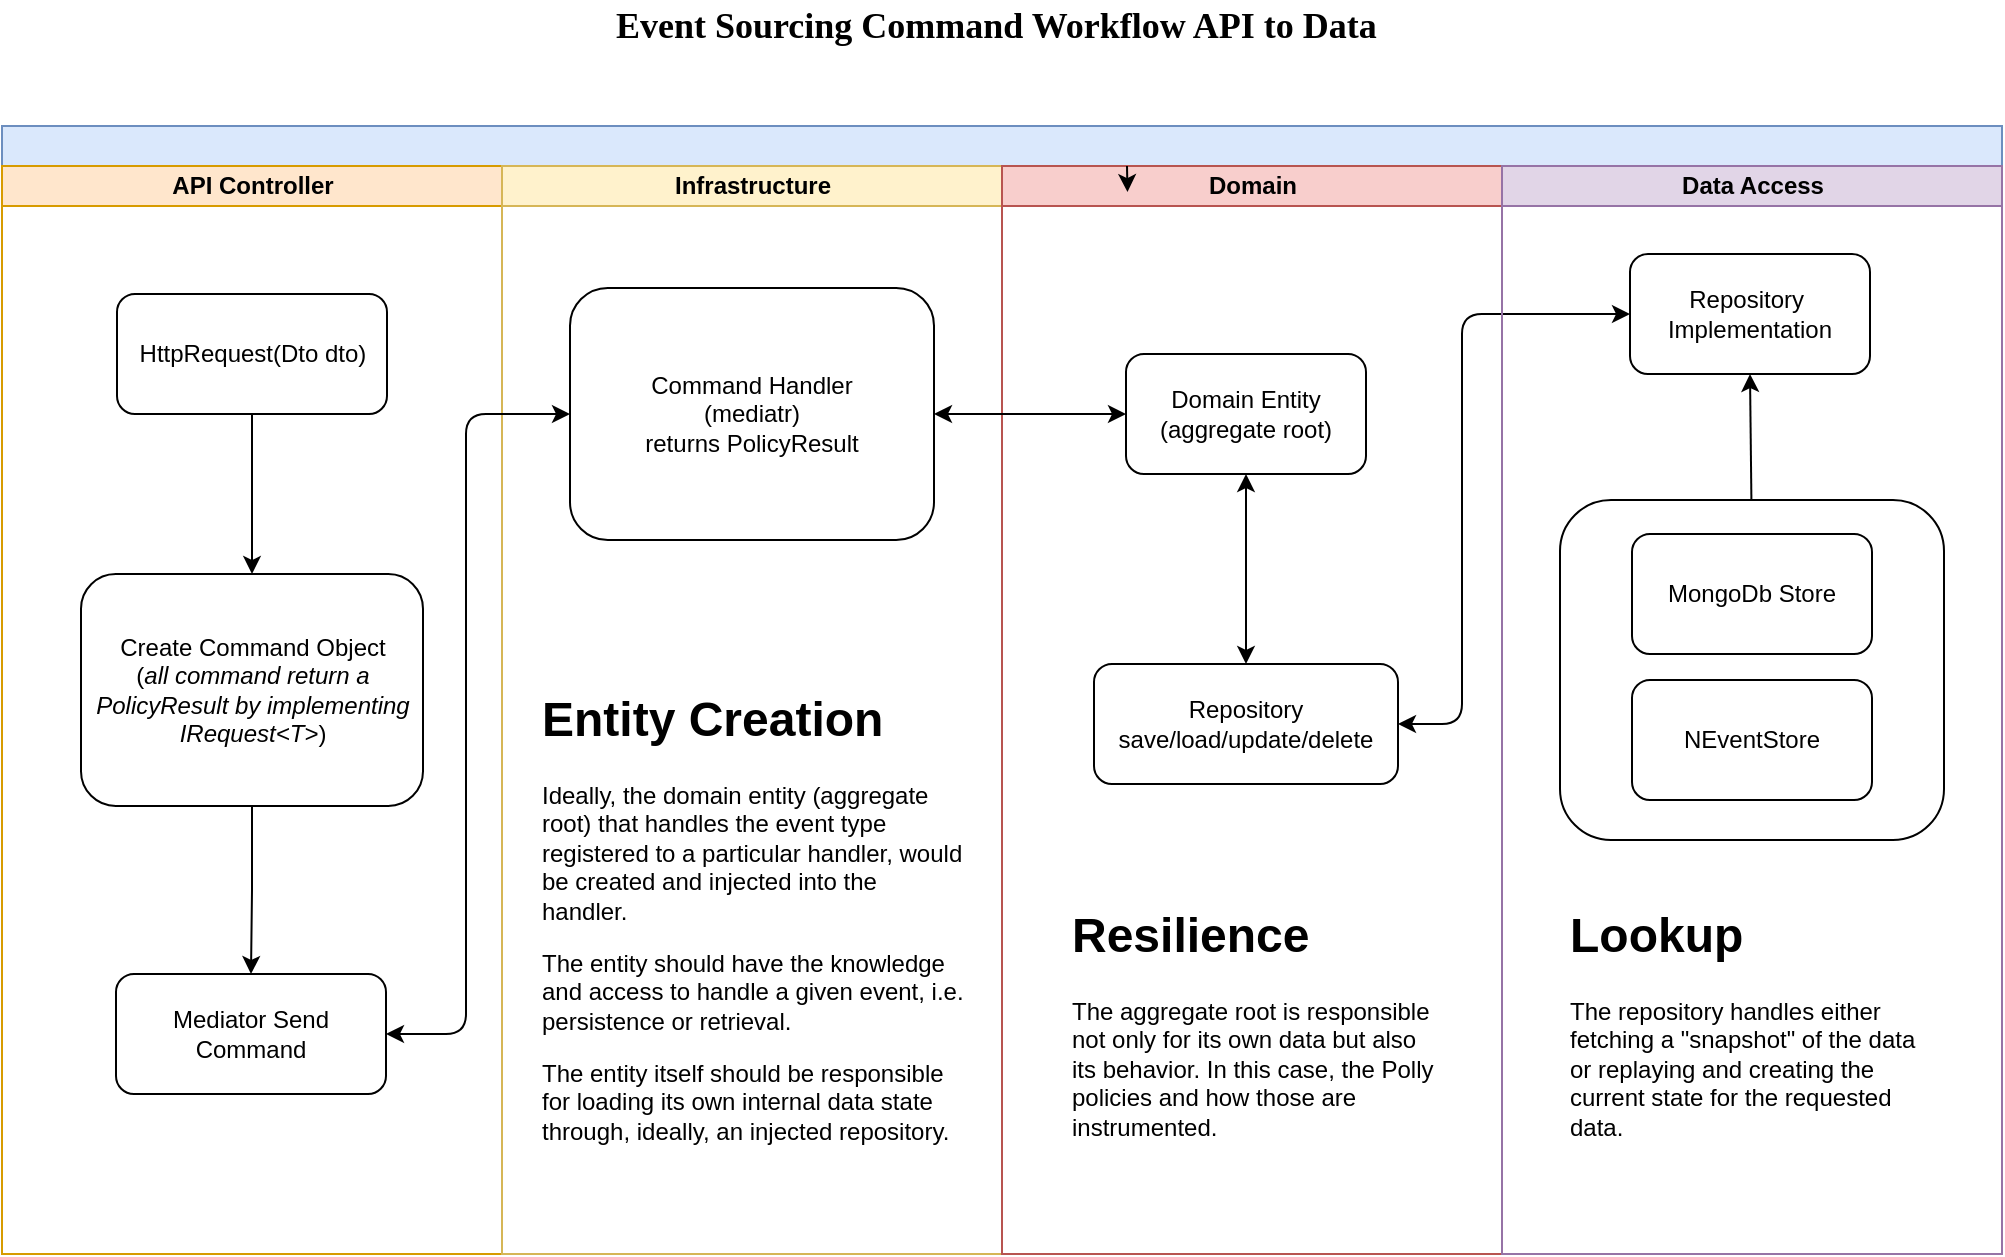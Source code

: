 <mxfile version="11.0.7" type="device"><diagram name="Page-1" id="74e2e168-ea6b-b213-b513-2b3c1d86103e"><mxGraphModel dx="1534" dy="1097" grid="1" gridSize="10" guides="1" tooltips="1" connect="1" arrows="1" fold="1" page="1" pageScale="1" pageWidth="1100" pageHeight="850" background="#ffffff" math="0" shadow="0"><root><mxCell id="0"/><mxCell id="1" parent="0"/><mxCell id="77e6c97f196da883-1" value="" style="swimlane;html=1;childLayout=stackLayout;startSize=20;rounded=0;shadow=0;labelBackgroundColor=none;strokeColor=#6c8ebf;strokeWidth=1;fillColor=#dae8fc;fontFamily=Verdana;fontSize=8;align=center;" parent="1" vertex="1"><mxGeometry x="50" y="123" width="1000" height="564" as="geometry"/></mxCell><mxCell id="77e6c97f196da883-2" value="API Controller" style="swimlane;html=1;startSize=20;fillColor=#ffe6cc;strokeColor=#d79b00;" parent="77e6c97f196da883-1" vertex="1"><mxGeometry y="20" width="250" height="544" as="geometry"/></mxCell><mxCell id="1GRKPbx1N2hwwIt5kS5W-11" value="" style="edgeStyle=orthogonalEdgeStyle;rounded=0;orthogonalLoop=1;jettySize=auto;html=1;" edge="1" parent="77e6c97f196da883-2" source="1GRKPbx1N2hwwIt5kS5W-9" target="1GRKPbx1N2hwwIt5kS5W-10"><mxGeometry relative="1" as="geometry"/></mxCell><mxCell id="1GRKPbx1N2hwwIt5kS5W-9" value="HttpRequest(Dto dto)" style="rounded=1;whiteSpace=wrap;html=1;" vertex="1" parent="77e6c97f196da883-2"><mxGeometry x="57.5" y="64" width="135" height="60" as="geometry"/></mxCell><mxCell id="1GRKPbx1N2hwwIt5kS5W-13" value="" style="edgeStyle=orthogonalEdgeStyle;rounded=0;orthogonalLoop=1;jettySize=auto;html=1;" edge="1" parent="77e6c97f196da883-2" source="1GRKPbx1N2hwwIt5kS5W-10" target="1GRKPbx1N2hwwIt5kS5W-12"><mxGeometry relative="1" as="geometry"/></mxCell><mxCell id="1GRKPbx1N2hwwIt5kS5W-10" value="Create Command Object&lt;br&gt;(&lt;i&gt;all command return a PolicyResult by implementing IRequest&amp;lt;T&amp;gt;&lt;/i&gt;)" style="rounded=1;whiteSpace=wrap;html=1;" vertex="1" parent="77e6c97f196da883-2"><mxGeometry x="39.5" y="204" width="171" height="116" as="geometry"/></mxCell><mxCell id="1GRKPbx1N2hwwIt5kS5W-12" value="Mediator Send Command" style="rounded=1;whiteSpace=wrap;html=1;" vertex="1" parent="77e6c97f196da883-2"><mxGeometry x="57" y="404" width="135" height="60" as="geometry"/></mxCell><mxCell id="1GRKPbx1N2hwwIt5kS5W-4" value="Infrastructure" style="swimlane;html=1;startSize=20;fillColor=#fff2cc;strokeColor=#d6b656;" vertex="1" parent="77e6c97f196da883-1"><mxGeometry x="250" y="20" width="250" height="544" as="geometry"/></mxCell><mxCell id="1GRKPbx1N2hwwIt5kS5W-14" value="Command Handler&lt;br&gt;(mediatr)&lt;br&gt;returns PolicyResult" style="rounded=1;whiteSpace=wrap;html=1;" vertex="1" parent="1GRKPbx1N2hwwIt5kS5W-4"><mxGeometry x="34" y="61" width="182" height="126" as="geometry"/></mxCell><mxCell id="1GRKPbx1N2hwwIt5kS5W-34" value="&lt;h1&gt;Entity Creation&lt;/h1&gt;&lt;p&gt;Ideally, the domain entity (aggregate root) that handles the event type registered to a particular handler, would be created and injected into the handler.&lt;/p&gt;&lt;p&gt;The entity should have the knowledge and access to handle a given event, i.e. persistence or retrieval.&lt;/p&gt;&lt;p&gt;The entity itself should be responsible for loading its own internal data state through, ideally, an injected repository.&lt;/p&gt;" style="text;html=1;strokeColor=none;fillColor=none;spacing=5;spacingTop=-20;whiteSpace=wrap;overflow=hidden;rounded=0;" vertex="1" parent="1GRKPbx1N2hwwIt5kS5W-4"><mxGeometry x="15" y="257" width="220" height="267" as="geometry"/></mxCell><mxCell id="1GRKPbx1N2hwwIt5kS5W-5" value="Domain" style="swimlane;html=1;startSize=20;fillColor=#f8cecc;strokeColor=#b85450;" vertex="1" parent="77e6c97f196da883-1"><mxGeometry x="500" y="20" width="250" height="544" as="geometry"/></mxCell><mxCell id="1GRKPbx1N2hwwIt5kS5W-16" value="Domain Entity&lt;br&gt;(aggregate root)" style="rounded=1;whiteSpace=wrap;html=1;" vertex="1" parent="1GRKPbx1N2hwwIt5kS5W-5"><mxGeometry x="62" y="94" width="120" height="60" as="geometry"/></mxCell><mxCell id="1GRKPbx1N2hwwIt5kS5W-18" value="Repository save/load/update/delete" style="rounded=1;whiteSpace=wrap;html=1;" vertex="1" parent="1GRKPbx1N2hwwIt5kS5W-5"><mxGeometry x="46" y="249" width="152" height="60" as="geometry"/></mxCell><mxCell id="1GRKPbx1N2hwwIt5kS5W-29" value="" style="endArrow=classic;startArrow=classic;html=1;entryX=0.5;entryY=1;entryDx=0;entryDy=0;exitX=0.5;exitY=0;exitDx=0;exitDy=0;" edge="1" parent="1GRKPbx1N2hwwIt5kS5W-5" source="1GRKPbx1N2hwwIt5kS5W-18" target="1GRKPbx1N2hwwIt5kS5W-16"><mxGeometry width="50" height="50" relative="1" as="geometry"><mxPoint x="102" y="227" as="sourcePoint"/><mxPoint x="122" y="167" as="targetPoint"/></mxGeometry></mxCell><mxCell id="1GRKPbx1N2hwwIt5kS5W-36" value="&lt;h1&gt;Resilience&lt;/h1&gt;&lt;p&gt;The aggregate root is responsible not only for its own data but also its behavior. In this case, the Polly policies and how those are instrumented.&lt;/p&gt;" style="text;html=1;strokeColor=none;fillColor=none;spacing=5;spacingTop=-20;whiteSpace=wrap;overflow=hidden;rounded=0;" vertex="1" parent="1GRKPbx1N2hwwIt5kS5W-5"><mxGeometry x="30" y="365" width="190" height="120" as="geometry"/></mxCell><mxCell id="1GRKPbx1N2hwwIt5kS5W-7" style="edgeStyle=orthogonalEdgeStyle;rounded=0;orthogonalLoop=1;jettySize=auto;html=1;exitX=0.25;exitY=0;exitDx=0;exitDy=0;entryX=0.251;entryY=0.024;entryDx=0;entryDy=0;entryPerimeter=0;" edge="1" parent="77e6c97f196da883-1" source="1GRKPbx1N2hwwIt5kS5W-5" target="1GRKPbx1N2hwwIt5kS5W-5"><mxGeometry relative="1" as="geometry"/></mxCell><mxCell id="1GRKPbx1N2hwwIt5kS5W-30" value="" style="endArrow=classic;startArrow=classic;html=1;entryX=0;entryY=0.5;entryDx=0;entryDy=0;exitX=1;exitY=0.5;exitDx=0;exitDy=0;" edge="1" parent="77e6c97f196da883-1" source="1GRKPbx1N2hwwIt5kS5W-18" target="1GRKPbx1N2hwwIt5kS5W-26"><mxGeometry width="50" height="50" relative="1" as="geometry"><mxPoint x="682" y="214" as="sourcePoint"/><mxPoint x="732" y="164" as="targetPoint"/><Array as="points"><mxPoint x="730" y="299"/><mxPoint x="730" y="94"/></Array></mxGeometry></mxCell><mxCell id="1GRKPbx1N2hwwIt5kS5W-31" value="" style="endArrow=classic;startArrow=classic;html=1;exitX=1;exitY=0.5;exitDx=0;exitDy=0;entryX=0;entryY=0.5;entryDx=0;entryDy=0;" edge="1" parent="77e6c97f196da883-1" source="1GRKPbx1N2hwwIt5kS5W-14" target="1GRKPbx1N2hwwIt5kS5W-16"><mxGeometry width="50" height="50" relative="1" as="geometry"><mxPoint x="462" y="149" as="sourcePoint"/><mxPoint x="512" y="99" as="targetPoint"/></mxGeometry></mxCell><mxCell id="1GRKPbx1N2hwwIt5kS5W-33" value="" style="endArrow=classic;startArrow=classic;html=1;exitX=1;exitY=0.5;exitDx=0;exitDy=0;entryX=0;entryY=0.5;entryDx=0;entryDy=0;" edge="1" parent="77e6c97f196da883-1" source="1GRKPbx1N2hwwIt5kS5W-12" target="1GRKPbx1N2hwwIt5kS5W-14"><mxGeometry width="50" height="50" relative="1" as="geometry"><mxPoint x="332" y="414" as="sourcePoint"/><mxPoint x="382" y="364" as="targetPoint"/><Array as="points"><mxPoint x="232" y="454"/><mxPoint x="232" y="144"/></Array></mxGeometry></mxCell><mxCell id="1GRKPbx1N2hwwIt5kS5W-6" value="Data Access" style="swimlane;html=1;startSize=20;fillColor=#e1d5e7;strokeColor=#9673a6;" vertex="1" parent="77e6c97f196da883-1"><mxGeometry x="750" y="20" width="250" height="544" as="geometry"/></mxCell><mxCell id="1GRKPbx1N2hwwIt5kS5W-26" value="Repository&amp;nbsp;&lt;br&gt;Implementation" style="rounded=1;whiteSpace=wrap;html=1;" vertex="1" parent="1GRKPbx1N2hwwIt5kS5W-6"><mxGeometry x="64" y="44" width="120" height="60" as="geometry"/></mxCell><mxCell id="1GRKPbx1N2hwwIt5kS5W-28" value="" style="endArrow=classic;startArrow=classic;html=1;entryX=0.5;entryY=1;entryDx=0;entryDy=0;" edge="1" parent="1GRKPbx1N2hwwIt5kS5W-6" target="1GRKPbx1N2hwwIt5kS5W-26"><mxGeometry width="50" height="50" relative="1" as="geometry"><mxPoint x="125" y="194" as="sourcePoint"/><mxPoint x="142" y="144" as="targetPoint"/></mxGeometry></mxCell><mxCell id="1GRKPbx1N2hwwIt5kS5W-35" value="&lt;h1&gt;Lookup&lt;/h1&gt;&lt;div&gt;The repository handles either fetching a &quot;snapshot&quot; of the data or replaying and creating the current state for the requested data.&lt;/div&gt;" style="text;html=1;strokeColor=none;fillColor=none;spacing=5;spacingTop=-20;whiteSpace=wrap;overflow=hidden;rounded=0;" vertex="1" parent="1GRKPbx1N2hwwIt5kS5W-6"><mxGeometry x="29" y="365" width="190" height="120" as="geometry"/></mxCell><mxCell id="1GRKPbx1N2hwwIt5kS5W-25" value="" style="group" vertex="1" connectable="0" parent="1GRKPbx1N2hwwIt5kS5W-6"><mxGeometry x="29" y="167" width="192" height="170" as="geometry"/></mxCell><mxCell id="1GRKPbx1N2hwwIt5kS5W-23" value="" style="rounded=1;whiteSpace=wrap;html=1;" vertex="1" parent="1GRKPbx1N2hwwIt5kS5W-25"><mxGeometry width="192" height="170" as="geometry"/></mxCell><mxCell id="1GRKPbx1N2hwwIt5kS5W-21" value="NEventStore" style="rounded=1;whiteSpace=wrap;html=1;" vertex="1" parent="1GRKPbx1N2hwwIt5kS5W-25"><mxGeometry x="36" y="90" width="120" height="60" as="geometry"/></mxCell><mxCell id="1GRKPbx1N2hwwIt5kS5W-22" value="MongoDb Store" style="rounded=1;whiteSpace=wrap;html=1;" vertex="1" parent="1GRKPbx1N2hwwIt5kS5W-25"><mxGeometry x="36" y="17" width="120" height="60" as="geometry"/></mxCell><mxCell id="1GRKPbx1N2hwwIt5kS5W-8" value="&lt;span style=&quot;font-family: &amp;#34;verdana&amp;#34; ; font-weight: 700 ; text-align: center&quot;&gt;&lt;font style=&quot;font-size: 18px&quot;&gt;Event Sourcing Command Workflow API to Data&lt;/font&gt;&lt;/span&gt;" style="text;html=1;resizable=0;points=[];autosize=1;align=left;verticalAlign=top;spacingTop=-4;" vertex="1" parent="1"><mxGeometry x="355" y="60" width="500" height="20" as="geometry"/></mxCell></root></mxGraphModel></diagram></mxfile>